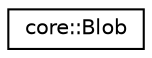 digraph "Graphical Class Hierarchy"
{
 // LATEX_PDF_SIZE
  edge [fontname="Helvetica",fontsize="10",labelfontname="Helvetica",labelfontsize="10"];
  node [fontname="Helvetica",fontsize="10",shape=record];
  rankdir="LR";
  Node0 [label="core::Blob",height=0.2,width=0.4,color="black", fillcolor="white", style="filled",URL="$dd/db2/structcore_1_1Blob.html",tooltip=" "];
}
